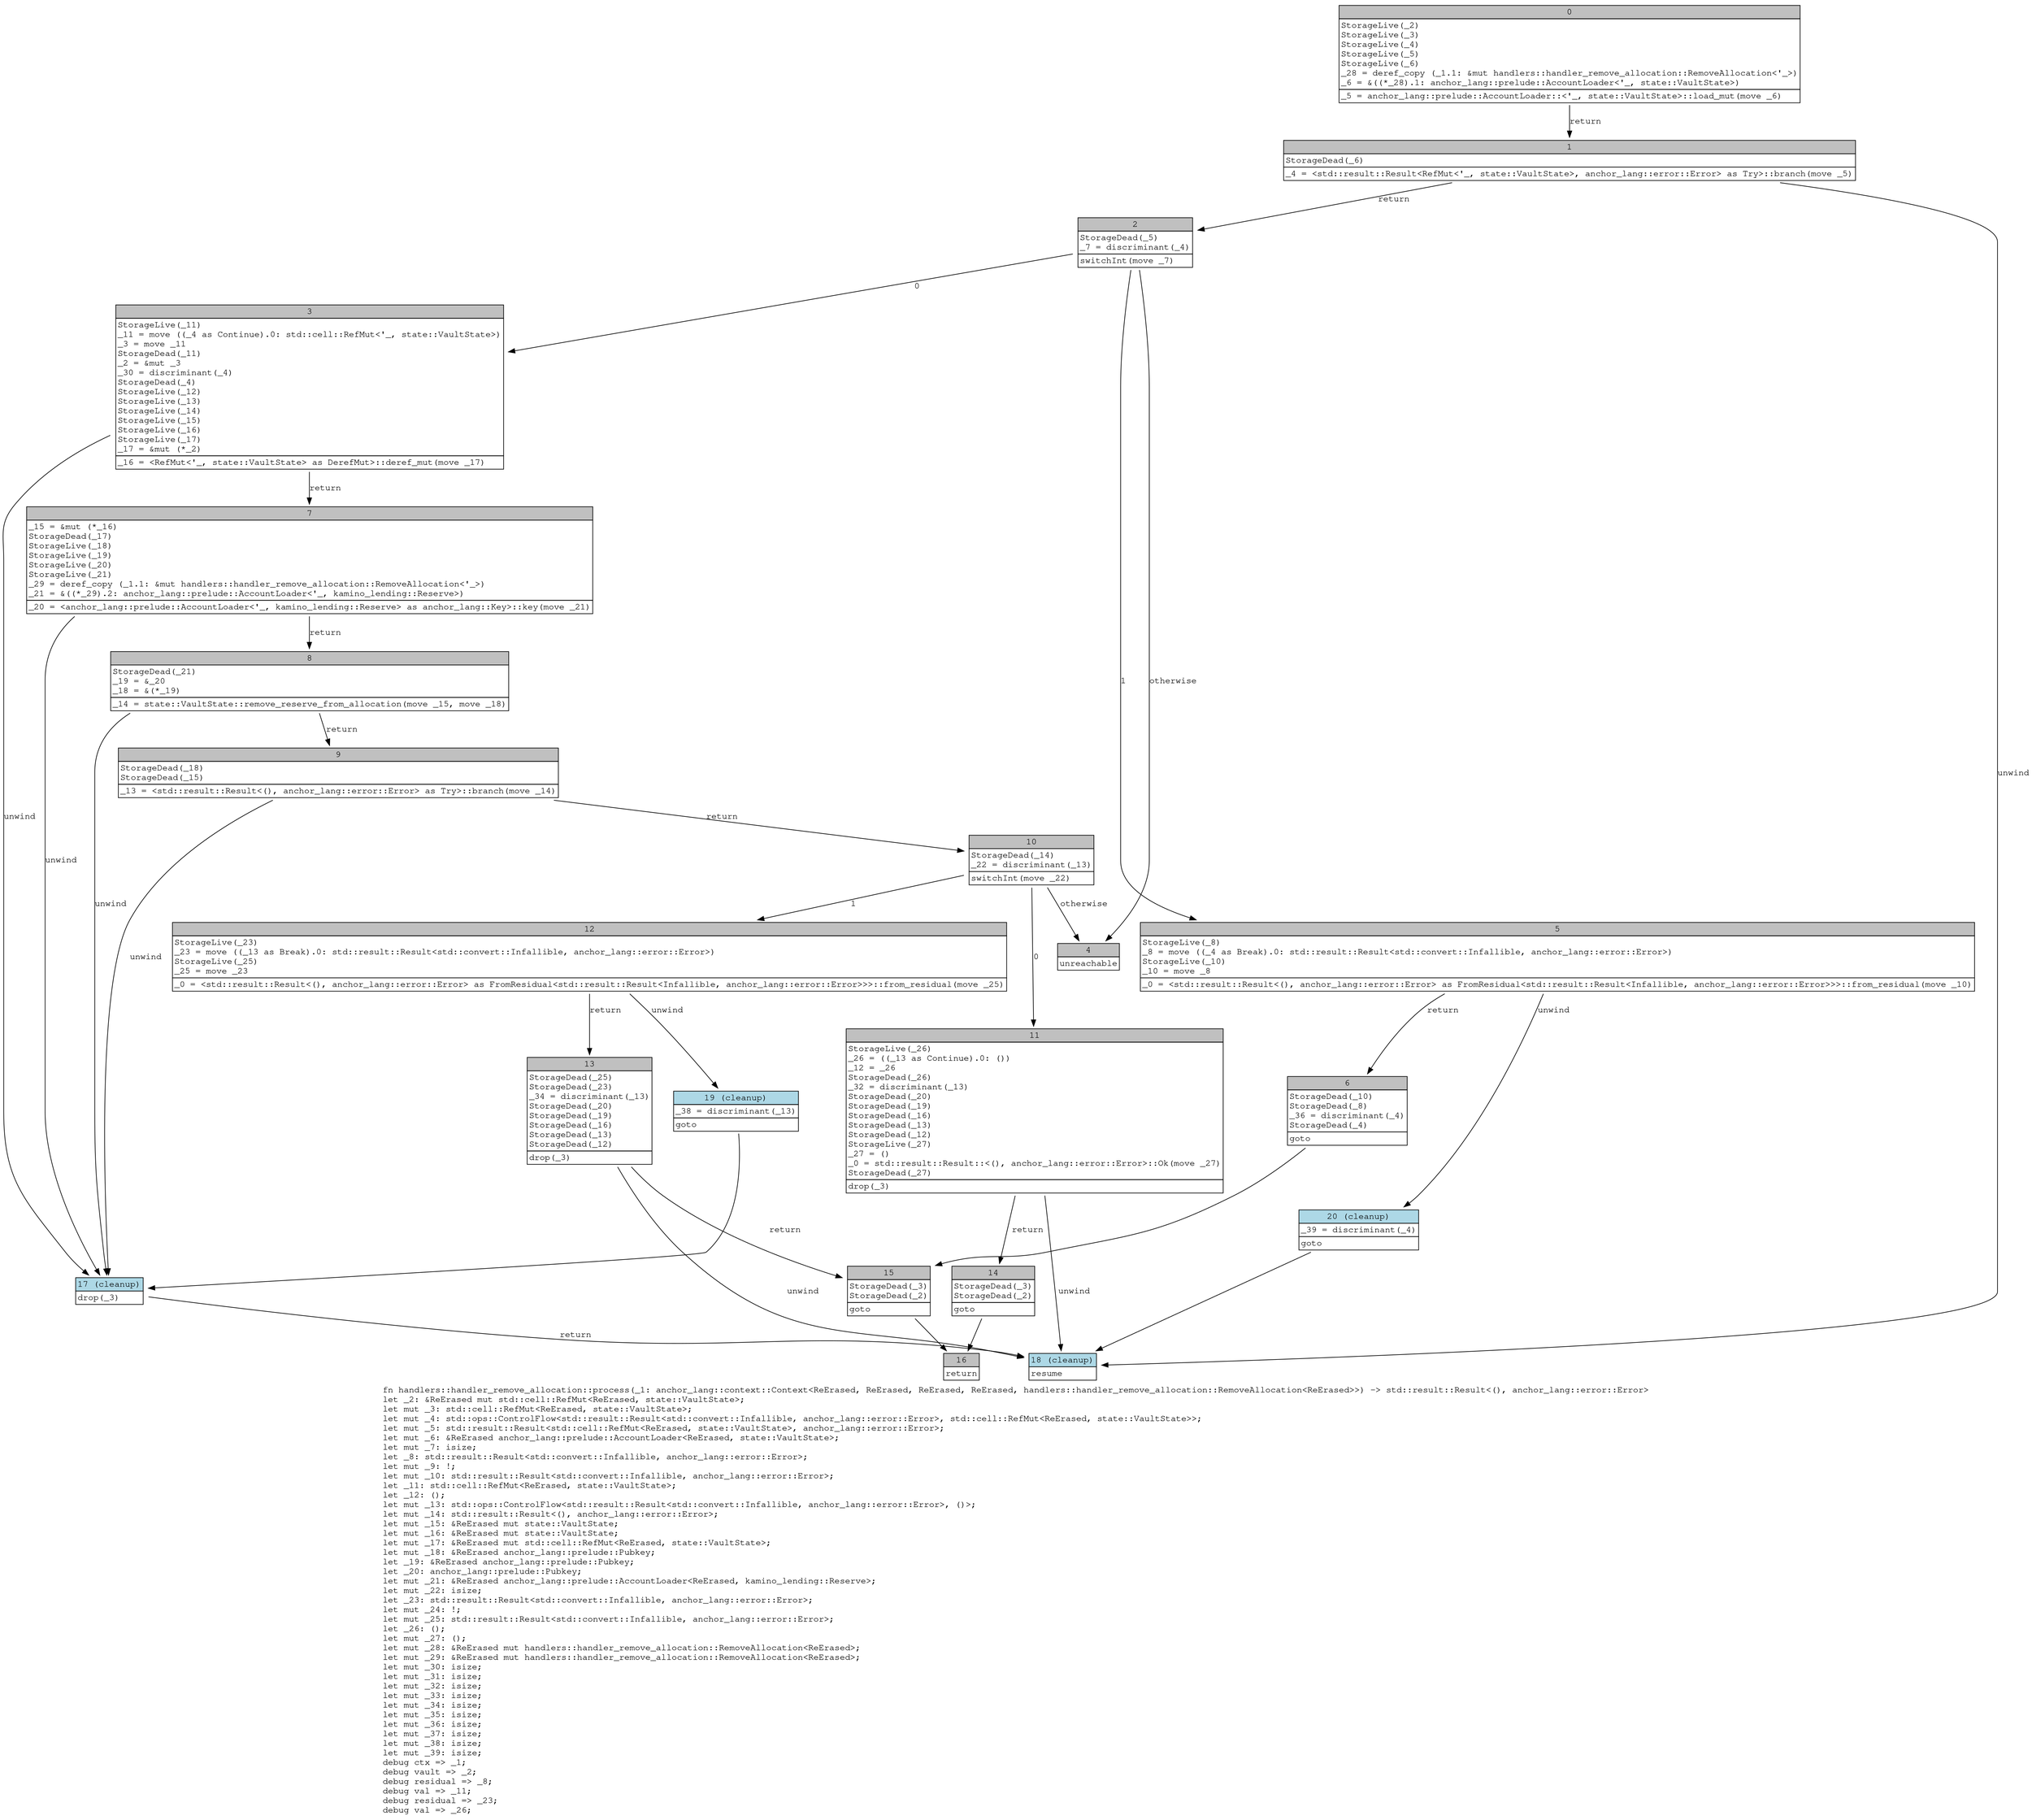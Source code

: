 digraph Mir_0_136 {
    graph [fontname="Courier, monospace"];
    node [fontname="Courier, monospace"];
    edge [fontname="Courier, monospace"];
    label=<fn handlers::handler_remove_allocation::process(_1: anchor_lang::context::Context&lt;ReErased, ReErased, ReErased, ReErased, handlers::handler_remove_allocation::RemoveAllocation&lt;ReErased&gt;&gt;) -&gt; std::result::Result&lt;(), anchor_lang::error::Error&gt;<br align="left"/>let _2: &amp;ReErased mut std::cell::RefMut&lt;ReErased, state::VaultState&gt;;<br align="left"/>let mut _3: std::cell::RefMut&lt;ReErased, state::VaultState&gt;;<br align="left"/>let mut _4: std::ops::ControlFlow&lt;std::result::Result&lt;std::convert::Infallible, anchor_lang::error::Error&gt;, std::cell::RefMut&lt;ReErased, state::VaultState&gt;&gt;;<br align="left"/>let mut _5: std::result::Result&lt;std::cell::RefMut&lt;ReErased, state::VaultState&gt;, anchor_lang::error::Error&gt;;<br align="left"/>let mut _6: &amp;ReErased anchor_lang::prelude::AccountLoader&lt;ReErased, state::VaultState&gt;;<br align="left"/>let mut _7: isize;<br align="left"/>let _8: std::result::Result&lt;std::convert::Infallible, anchor_lang::error::Error&gt;;<br align="left"/>let mut _9: !;<br align="left"/>let mut _10: std::result::Result&lt;std::convert::Infallible, anchor_lang::error::Error&gt;;<br align="left"/>let _11: std::cell::RefMut&lt;ReErased, state::VaultState&gt;;<br align="left"/>let _12: ();<br align="left"/>let mut _13: std::ops::ControlFlow&lt;std::result::Result&lt;std::convert::Infallible, anchor_lang::error::Error&gt;, ()&gt;;<br align="left"/>let mut _14: std::result::Result&lt;(), anchor_lang::error::Error&gt;;<br align="left"/>let mut _15: &amp;ReErased mut state::VaultState;<br align="left"/>let mut _16: &amp;ReErased mut state::VaultState;<br align="left"/>let mut _17: &amp;ReErased mut std::cell::RefMut&lt;ReErased, state::VaultState&gt;;<br align="left"/>let mut _18: &amp;ReErased anchor_lang::prelude::Pubkey;<br align="left"/>let _19: &amp;ReErased anchor_lang::prelude::Pubkey;<br align="left"/>let _20: anchor_lang::prelude::Pubkey;<br align="left"/>let mut _21: &amp;ReErased anchor_lang::prelude::AccountLoader&lt;ReErased, kamino_lending::Reserve&gt;;<br align="left"/>let mut _22: isize;<br align="left"/>let _23: std::result::Result&lt;std::convert::Infallible, anchor_lang::error::Error&gt;;<br align="left"/>let mut _24: !;<br align="left"/>let mut _25: std::result::Result&lt;std::convert::Infallible, anchor_lang::error::Error&gt;;<br align="left"/>let _26: ();<br align="left"/>let mut _27: ();<br align="left"/>let mut _28: &amp;ReErased mut handlers::handler_remove_allocation::RemoveAllocation&lt;ReErased&gt;;<br align="left"/>let mut _29: &amp;ReErased mut handlers::handler_remove_allocation::RemoveAllocation&lt;ReErased&gt;;<br align="left"/>let mut _30: isize;<br align="left"/>let mut _31: isize;<br align="left"/>let mut _32: isize;<br align="left"/>let mut _33: isize;<br align="left"/>let mut _34: isize;<br align="left"/>let mut _35: isize;<br align="left"/>let mut _36: isize;<br align="left"/>let mut _37: isize;<br align="left"/>let mut _38: isize;<br align="left"/>let mut _39: isize;<br align="left"/>debug ctx =&gt; _1;<br align="left"/>debug vault =&gt; _2;<br align="left"/>debug residual =&gt; _8;<br align="left"/>debug val =&gt; _11;<br align="left"/>debug residual =&gt; _23;<br align="left"/>debug val =&gt; _26;<br align="left"/>>;
    bb0__0_136 [shape="none", label=<<table border="0" cellborder="1" cellspacing="0"><tr><td bgcolor="gray" align="center" colspan="1">0</td></tr><tr><td align="left" balign="left">StorageLive(_2)<br/>StorageLive(_3)<br/>StorageLive(_4)<br/>StorageLive(_5)<br/>StorageLive(_6)<br/>_28 = deref_copy (_1.1: &amp;mut handlers::handler_remove_allocation::RemoveAllocation&lt;'_&gt;)<br/>_6 = &amp;((*_28).1: anchor_lang::prelude::AccountLoader&lt;'_, state::VaultState&gt;)<br/></td></tr><tr><td align="left">_5 = anchor_lang::prelude::AccountLoader::&lt;'_, state::VaultState&gt;::load_mut(move _6)</td></tr></table>>];
    bb1__0_136 [shape="none", label=<<table border="0" cellborder="1" cellspacing="0"><tr><td bgcolor="gray" align="center" colspan="1">1</td></tr><tr><td align="left" balign="left">StorageDead(_6)<br/></td></tr><tr><td align="left">_4 = &lt;std::result::Result&lt;RefMut&lt;'_, state::VaultState&gt;, anchor_lang::error::Error&gt; as Try&gt;::branch(move _5)</td></tr></table>>];
    bb2__0_136 [shape="none", label=<<table border="0" cellborder="1" cellspacing="0"><tr><td bgcolor="gray" align="center" colspan="1">2</td></tr><tr><td align="left" balign="left">StorageDead(_5)<br/>_7 = discriminant(_4)<br/></td></tr><tr><td align="left">switchInt(move _7)</td></tr></table>>];
    bb3__0_136 [shape="none", label=<<table border="0" cellborder="1" cellspacing="0"><tr><td bgcolor="gray" align="center" colspan="1">3</td></tr><tr><td align="left" balign="left">StorageLive(_11)<br/>_11 = move ((_4 as Continue).0: std::cell::RefMut&lt;'_, state::VaultState&gt;)<br/>_3 = move _11<br/>StorageDead(_11)<br/>_2 = &amp;mut _3<br/>_30 = discriminant(_4)<br/>StorageDead(_4)<br/>StorageLive(_12)<br/>StorageLive(_13)<br/>StorageLive(_14)<br/>StorageLive(_15)<br/>StorageLive(_16)<br/>StorageLive(_17)<br/>_17 = &amp;mut (*_2)<br/></td></tr><tr><td align="left">_16 = &lt;RefMut&lt;'_, state::VaultState&gt; as DerefMut&gt;::deref_mut(move _17)</td></tr></table>>];
    bb4__0_136 [shape="none", label=<<table border="0" cellborder="1" cellspacing="0"><tr><td bgcolor="gray" align="center" colspan="1">4</td></tr><tr><td align="left">unreachable</td></tr></table>>];
    bb5__0_136 [shape="none", label=<<table border="0" cellborder="1" cellspacing="0"><tr><td bgcolor="gray" align="center" colspan="1">5</td></tr><tr><td align="left" balign="left">StorageLive(_8)<br/>_8 = move ((_4 as Break).0: std::result::Result&lt;std::convert::Infallible, anchor_lang::error::Error&gt;)<br/>StorageLive(_10)<br/>_10 = move _8<br/></td></tr><tr><td align="left">_0 = &lt;std::result::Result&lt;(), anchor_lang::error::Error&gt; as FromResidual&lt;std::result::Result&lt;Infallible, anchor_lang::error::Error&gt;&gt;&gt;::from_residual(move _10)</td></tr></table>>];
    bb6__0_136 [shape="none", label=<<table border="0" cellborder="1" cellspacing="0"><tr><td bgcolor="gray" align="center" colspan="1">6</td></tr><tr><td align="left" balign="left">StorageDead(_10)<br/>StorageDead(_8)<br/>_36 = discriminant(_4)<br/>StorageDead(_4)<br/></td></tr><tr><td align="left">goto</td></tr></table>>];
    bb7__0_136 [shape="none", label=<<table border="0" cellborder="1" cellspacing="0"><tr><td bgcolor="gray" align="center" colspan="1">7</td></tr><tr><td align="left" balign="left">_15 = &amp;mut (*_16)<br/>StorageDead(_17)<br/>StorageLive(_18)<br/>StorageLive(_19)<br/>StorageLive(_20)<br/>StorageLive(_21)<br/>_29 = deref_copy (_1.1: &amp;mut handlers::handler_remove_allocation::RemoveAllocation&lt;'_&gt;)<br/>_21 = &amp;((*_29).2: anchor_lang::prelude::AccountLoader&lt;'_, kamino_lending::Reserve&gt;)<br/></td></tr><tr><td align="left">_20 = &lt;anchor_lang::prelude::AccountLoader&lt;'_, kamino_lending::Reserve&gt; as anchor_lang::Key&gt;::key(move _21)</td></tr></table>>];
    bb8__0_136 [shape="none", label=<<table border="0" cellborder="1" cellspacing="0"><tr><td bgcolor="gray" align="center" colspan="1">8</td></tr><tr><td align="left" balign="left">StorageDead(_21)<br/>_19 = &amp;_20<br/>_18 = &amp;(*_19)<br/></td></tr><tr><td align="left">_14 = state::VaultState::remove_reserve_from_allocation(move _15, move _18)</td></tr></table>>];
    bb9__0_136 [shape="none", label=<<table border="0" cellborder="1" cellspacing="0"><tr><td bgcolor="gray" align="center" colspan="1">9</td></tr><tr><td align="left" balign="left">StorageDead(_18)<br/>StorageDead(_15)<br/></td></tr><tr><td align="left">_13 = &lt;std::result::Result&lt;(), anchor_lang::error::Error&gt; as Try&gt;::branch(move _14)</td></tr></table>>];
    bb10__0_136 [shape="none", label=<<table border="0" cellborder="1" cellspacing="0"><tr><td bgcolor="gray" align="center" colspan="1">10</td></tr><tr><td align="left" balign="left">StorageDead(_14)<br/>_22 = discriminant(_13)<br/></td></tr><tr><td align="left">switchInt(move _22)</td></tr></table>>];
    bb11__0_136 [shape="none", label=<<table border="0" cellborder="1" cellspacing="0"><tr><td bgcolor="gray" align="center" colspan="1">11</td></tr><tr><td align="left" balign="left">StorageLive(_26)<br/>_26 = ((_13 as Continue).0: ())<br/>_12 = _26<br/>StorageDead(_26)<br/>_32 = discriminant(_13)<br/>StorageDead(_20)<br/>StorageDead(_19)<br/>StorageDead(_16)<br/>StorageDead(_13)<br/>StorageDead(_12)<br/>StorageLive(_27)<br/>_27 = ()<br/>_0 = std::result::Result::&lt;(), anchor_lang::error::Error&gt;::Ok(move _27)<br/>StorageDead(_27)<br/></td></tr><tr><td align="left">drop(_3)</td></tr></table>>];
    bb12__0_136 [shape="none", label=<<table border="0" cellborder="1" cellspacing="0"><tr><td bgcolor="gray" align="center" colspan="1">12</td></tr><tr><td align="left" balign="left">StorageLive(_23)<br/>_23 = move ((_13 as Break).0: std::result::Result&lt;std::convert::Infallible, anchor_lang::error::Error&gt;)<br/>StorageLive(_25)<br/>_25 = move _23<br/></td></tr><tr><td align="left">_0 = &lt;std::result::Result&lt;(), anchor_lang::error::Error&gt; as FromResidual&lt;std::result::Result&lt;Infallible, anchor_lang::error::Error&gt;&gt;&gt;::from_residual(move _25)</td></tr></table>>];
    bb13__0_136 [shape="none", label=<<table border="0" cellborder="1" cellspacing="0"><tr><td bgcolor="gray" align="center" colspan="1">13</td></tr><tr><td align="left" balign="left">StorageDead(_25)<br/>StorageDead(_23)<br/>_34 = discriminant(_13)<br/>StorageDead(_20)<br/>StorageDead(_19)<br/>StorageDead(_16)<br/>StorageDead(_13)<br/>StorageDead(_12)<br/></td></tr><tr><td align="left">drop(_3)</td></tr></table>>];
    bb14__0_136 [shape="none", label=<<table border="0" cellborder="1" cellspacing="0"><tr><td bgcolor="gray" align="center" colspan="1">14</td></tr><tr><td align="left" balign="left">StorageDead(_3)<br/>StorageDead(_2)<br/></td></tr><tr><td align="left">goto</td></tr></table>>];
    bb15__0_136 [shape="none", label=<<table border="0" cellborder="1" cellspacing="0"><tr><td bgcolor="gray" align="center" colspan="1">15</td></tr><tr><td align="left" balign="left">StorageDead(_3)<br/>StorageDead(_2)<br/></td></tr><tr><td align="left">goto</td></tr></table>>];
    bb16__0_136 [shape="none", label=<<table border="0" cellborder="1" cellspacing="0"><tr><td bgcolor="gray" align="center" colspan="1">16</td></tr><tr><td align="left">return</td></tr></table>>];
    bb17__0_136 [shape="none", label=<<table border="0" cellborder="1" cellspacing="0"><tr><td bgcolor="lightblue" align="center" colspan="1">17 (cleanup)</td></tr><tr><td align="left">drop(_3)</td></tr></table>>];
    bb18__0_136 [shape="none", label=<<table border="0" cellborder="1" cellspacing="0"><tr><td bgcolor="lightblue" align="center" colspan="1">18 (cleanup)</td></tr><tr><td align="left">resume</td></tr></table>>];
    bb19__0_136 [shape="none", label=<<table border="0" cellborder="1" cellspacing="0"><tr><td bgcolor="lightblue" align="center" colspan="1">19 (cleanup)</td></tr><tr><td align="left" balign="left">_38 = discriminant(_13)<br/></td></tr><tr><td align="left">goto</td></tr></table>>];
    bb20__0_136 [shape="none", label=<<table border="0" cellborder="1" cellspacing="0"><tr><td bgcolor="lightblue" align="center" colspan="1">20 (cleanup)</td></tr><tr><td align="left" balign="left">_39 = discriminant(_4)<br/></td></tr><tr><td align="left">goto</td></tr></table>>];
    bb0__0_136 -> bb1__0_136 [label="return"];
    bb1__0_136 -> bb2__0_136 [label="return"];
    bb1__0_136 -> bb18__0_136 [label="unwind"];
    bb2__0_136 -> bb3__0_136 [label="0"];
    bb2__0_136 -> bb5__0_136 [label="1"];
    bb2__0_136 -> bb4__0_136 [label="otherwise"];
    bb3__0_136 -> bb7__0_136 [label="return"];
    bb3__0_136 -> bb17__0_136 [label="unwind"];
    bb5__0_136 -> bb6__0_136 [label="return"];
    bb5__0_136 -> bb20__0_136 [label="unwind"];
    bb6__0_136 -> bb15__0_136 [label=""];
    bb7__0_136 -> bb8__0_136 [label="return"];
    bb7__0_136 -> bb17__0_136 [label="unwind"];
    bb8__0_136 -> bb9__0_136 [label="return"];
    bb8__0_136 -> bb17__0_136 [label="unwind"];
    bb9__0_136 -> bb10__0_136 [label="return"];
    bb9__0_136 -> bb17__0_136 [label="unwind"];
    bb10__0_136 -> bb11__0_136 [label="0"];
    bb10__0_136 -> bb12__0_136 [label="1"];
    bb10__0_136 -> bb4__0_136 [label="otherwise"];
    bb11__0_136 -> bb14__0_136 [label="return"];
    bb11__0_136 -> bb18__0_136 [label="unwind"];
    bb12__0_136 -> bb13__0_136 [label="return"];
    bb12__0_136 -> bb19__0_136 [label="unwind"];
    bb13__0_136 -> bb15__0_136 [label="return"];
    bb13__0_136 -> bb18__0_136 [label="unwind"];
    bb14__0_136 -> bb16__0_136 [label=""];
    bb15__0_136 -> bb16__0_136 [label=""];
    bb17__0_136 -> bb18__0_136 [label="return"];
    bb19__0_136 -> bb17__0_136 [label=""];
    bb20__0_136 -> bb18__0_136 [label=""];
}
